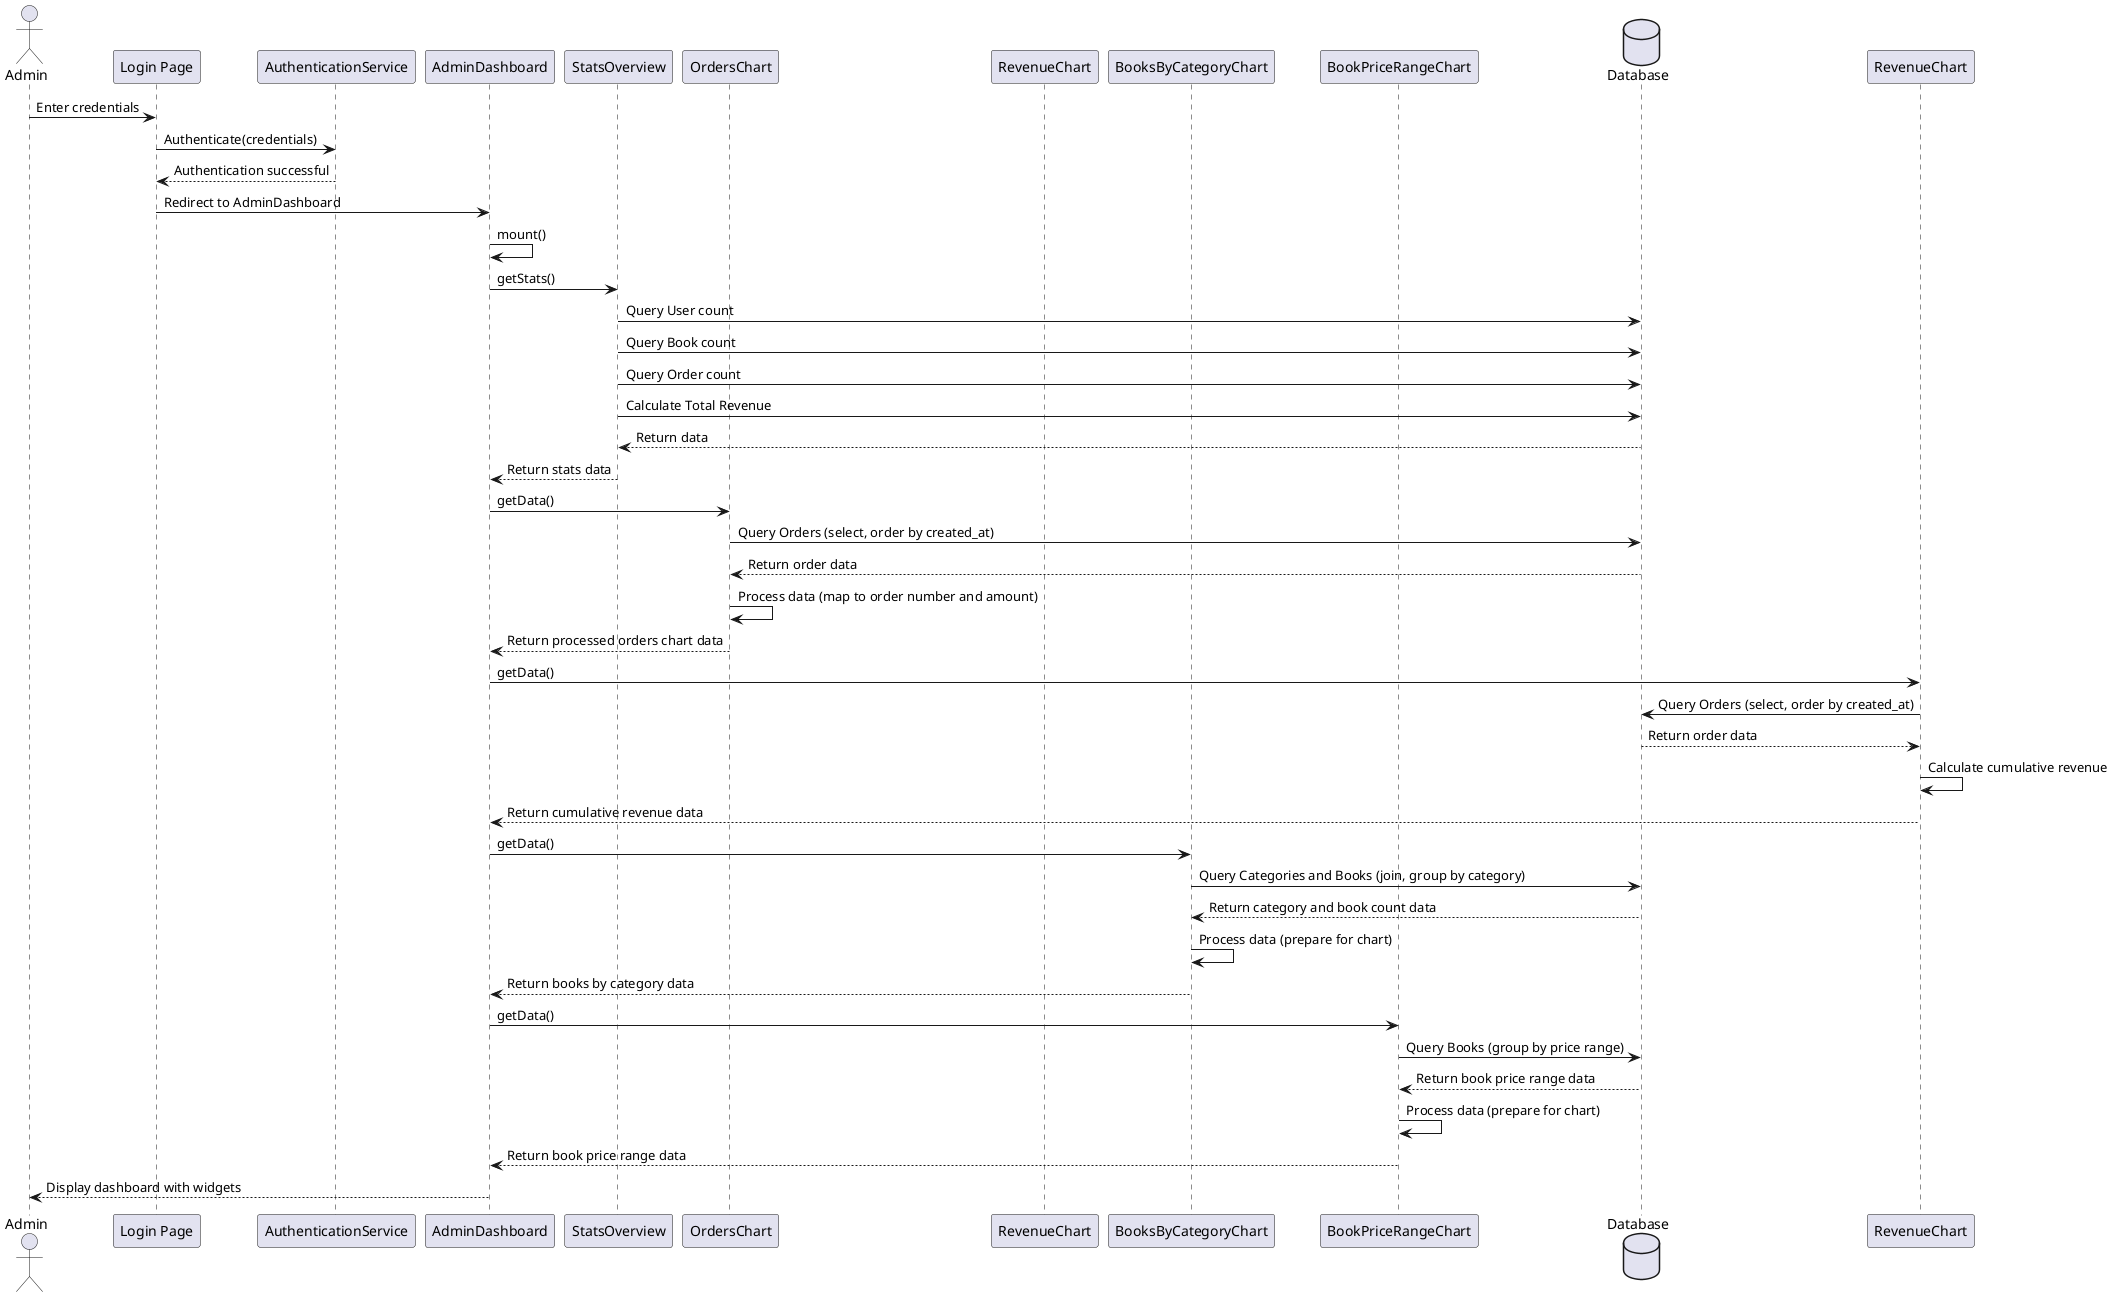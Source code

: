 @startuml
actor Admin
participant "Login Page" as LoginPage
participant "AuthenticationService" as AuthService
participant "AdminDashboard" as AdminDashboard
participant "StatsOverview" as StatsWidget
participant "OrdersChart" as OrdersWidget
participant "RevenueChart" as RevenueWidget
participant "BooksByCategoryChart" as CategoryWidget
participant "BookPriceRangeChart" as PriceWidget
database "Database" as DB

Admin -> LoginPage : Enter credentials
LoginPage -> AuthService : Authenticate(credentials)
AuthService --> LoginPage : Authentication successful
LoginPage -> AdminDashboard : Redirect to AdminDashboard

AdminDashboard -> AdminDashboard : mount()

AdminDashboard -> StatsWidget : getStats()
StatsWidget -> DB : Query User count
StatsWidget -> DB : Query Book count
StatsWidget -> DB : Query Order count
StatsWidget -> DB : Calculate Total Revenue
DB --> StatsWidget : Return data
StatsWidget --> AdminDashboard : Return stats data

AdminDashboard -> OrdersWidget : getData()
OrdersWidget -> DB : Query Orders (select, order by created_at)
DB --> OrdersWidget : Return order data
OrdersWidget -> OrdersWidget : Process data (map to order number and amount)
OrdersWidget --> AdminDashboard : Return processed orders chart data

AdminDashboard -> RevenueChart : getData()
RevenueChart -> DB : Query Orders (select, order by created_at)
DB --> RevenueChart : Return order data
RevenueChart -> RevenueChart : Calculate cumulative revenue
RevenueChart --> AdminDashboard : Return cumulative revenue data

AdminDashboard -> CategoryWidget : getData()
CategoryWidget -> DB : Query Categories and Books (join, group by category)
DB --> CategoryWidget : Return category and book count data
CategoryWidget -> CategoryWidget : Process data (prepare for chart)
CategoryWidget --> AdminDashboard : Return books by category data

AdminDashboard -> PriceWidget : getData()
PriceWidget -> DB : Query Books (group by price range)
DB --> PriceWidget : Return book price range data
PriceWidget -> PriceWidget : Process data (prepare for chart)
PriceWidget --> AdminDashboard : Return book price range data

AdminDashboard --> Admin : Display dashboard with widgets

@enduml
